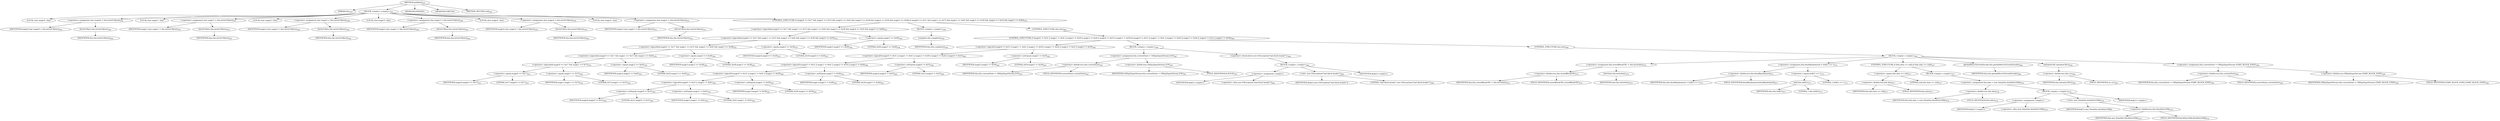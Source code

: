 digraph "initBlock" {  
"802" [label = <(METHOD,initBlock)<SUB>245</SUB>> ]
"31" [label = <(PARAM,this)<SUB>245</SUB>> ]
"803" [label = <(BLOCK,&lt;empty&gt;,&lt;empty&gt;)<SUB>245</SUB>> ]
"804" [label = <(LOCAL,char magic0: char)> ]
"805" [label = <(&lt;operator&gt;.assignment,char magic0 = this.bsGetUByte())<SUB>246</SUB>> ]
"806" [label = <(IDENTIFIER,magic0,char magic0 = this.bsGetUByte())<SUB>246</SUB>> ]
"807" [label = <(bsGetUByte,this.bsGetUByte())<SUB>246</SUB>> ]
"30" [label = <(IDENTIFIER,this,this.bsGetUByte())<SUB>246</SUB>> ]
"808" [label = <(LOCAL,char magic1: char)> ]
"809" [label = <(&lt;operator&gt;.assignment,char magic1 = this.bsGetUByte())<SUB>247</SUB>> ]
"810" [label = <(IDENTIFIER,magic1,char magic1 = this.bsGetUByte())<SUB>247</SUB>> ]
"811" [label = <(bsGetUByte,this.bsGetUByte())<SUB>247</SUB>> ]
"32" [label = <(IDENTIFIER,this,this.bsGetUByte())<SUB>247</SUB>> ]
"812" [label = <(LOCAL,char magic2: char)> ]
"813" [label = <(&lt;operator&gt;.assignment,char magic2 = this.bsGetUByte())<SUB>248</SUB>> ]
"814" [label = <(IDENTIFIER,magic2,char magic2 = this.bsGetUByte())<SUB>248</SUB>> ]
"815" [label = <(bsGetUByte,this.bsGetUByte())<SUB>248</SUB>> ]
"33" [label = <(IDENTIFIER,this,this.bsGetUByte())<SUB>248</SUB>> ]
"816" [label = <(LOCAL,char magic3: char)> ]
"817" [label = <(&lt;operator&gt;.assignment,char magic3 = this.bsGetUByte())<SUB>249</SUB>> ]
"818" [label = <(IDENTIFIER,magic3,char magic3 = this.bsGetUByte())<SUB>249</SUB>> ]
"819" [label = <(bsGetUByte,this.bsGetUByte())<SUB>249</SUB>> ]
"34" [label = <(IDENTIFIER,this,this.bsGetUByte())<SUB>249</SUB>> ]
"820" [label = <(LOCAL,char magic4: char)> ]
"821" [label = <(&lt;operator&gt;.assignment,char magic4 = this.bsGetUByte())<SUB>250</SUB>> ]
"822" [label = <(IDENTIFIER,magic4,char magic4 = this.bsGetUByte())<SUB>250</SUB>> ]
"823" [label = <(bsGetUByte,this.bsGetUByte())<SUB>250</SUB>> ]
"35" [label = <(IDENTIFIER,this,this.bsGetUByte())<SUB>250</SUB>> ]
"824" [label = <(LOCAL,char magic5: char)> ]
"825" [label = <(&lt;operator&gt;.assignment,char magic5 = this.bsGetUByte())<SUB>251</SUB>> ]
"826" [label = <(IDENTIFIER,magic5,char magic5 = this.bsGetUByte())<SUB>251</SUB>> ]
"827" [label = <(bsGetUByte,this.bsGetUByte())<SUB>251</SUB>> ]
"36" [label = <(IDENTIFIER,this,this.bsGetUByte())<SUB>251</SUB>> ]
"828" [label = <(CONTROL_STRUCTURE,if (magic0 == 0x17 &amp;&amp; magic1 == 0x72 &amp;&amp; magic2 == 0x45 &amp;&amp; magic3 == 0x38 &amp;&amp; magic4 == 0x50 &amp;&amp; magic5 == 0x90),if (magic0 == 0x17 &amp;&amp; magic1 == 0x72 &amp;&amp; magic2 == 0x45 &amp;&amp; magic3 == 0x38 &amp;&amp; magic4 == 0x50 &amp;&amp; magic5 == 0x90))<SUB>253</SUB>> ]
"829" [label = <(&lt;operator&gt;.logicalAnd,magic0 == 0x17 &amp;&amp; magic1 == 0x72 &amp;&amp; magic2 == 0x45 &amp;&amp; magic3 == 0x38 &amp;&amp; magic4 == 0x50 &amp;&amp; magic5 == 0x90)<SUB>253</SUB>> ]
"830" [label = <(&lt;operator&gt;.logicalAnd,magic0 == 0x17 &amp;&amp; magic1 == 0x72 &amp;&amp; magic2 == 0x45 &amp;&amp; magic3 == 0x38 &amp;&amp; magic4 == 0x50)<SUB>253</SUB>> ]
"831" [label = <(&lt;operator&gt;.logicalAnd,magic0 == 0x17 &amp;&amp; magic1 == 0x72 &amp;&amp; magic2 == 0x45 &amp;&amp; magic3 == 0x38)<SUB>253</SUB>> ]
"832" [label = <(&lt;operator&gt;.logicalAnd,magic0 == 0x17 &amp;&amp; magic1 == 0x72 &amp;&amp; magic2 == 0x45)<SUB>253</SUB>> ]
"833" [label = <(&lt;operator&gt;.logicalAnd,magic0 == 0x17 &amp;&amp; magic1 == 0x72)<SUB>253</SUB>> ]
"834" [label = <(&lt;operator&gt;.equals,magic0 == 0x17)<SUB>253</SUB>> ]
"835" [label = <(IDENTIFIER,magic0,magic0 == 0x17)<SUB>253</SUB>> ]
"836" [label = <(LITERAL,0x17,magic0 == 0x17)<SUB>253</SUB>> ]
"837" [label = <(&lt;operator&gt;.equals,magic1 == 0x72)<SUB>254</SUB>> ]
"838" [label = <(IDENTIFIER,magic1,magic1 == 0x72)<SUB>254</SUB>> ]
"839" [label = <(LITERAL,0x72,magic1 == 0x72)<SUB>254</SUB>> ]
"840" [label = <(&lt;operator&gt;.equals,magic2 == 0x45)<SUB>255</SUB>> ]
"841" [label = <(IDENTIFIER,magic2,magic2 == 0x45)<SUB>255</SUB>> ]
"842" [label = <(LITERAL,0x45,magic2 == 0x45)<SUB>255</SUB>> ]
"843" [label = <(&lt;operator&gt;.equals,magic3 == 0x38)<SUB>256</SUB>> ]
"844" [label = <(IDENTIFIER,magic3,magic3 == 0x38)<SUB>256</SUB>> ]
"845" [label = <(LITERAL,0x38,magic3 == 0x38)<SUB>256</SUB>> ]
"846" [label = <(&lt;operator&gt;.equals,magic4 == 0x50)<SUB>257</SUB>> ]
"847" [label = <(IDENTIFIER,magic4,magic4 == 0x50)<SUB>257</SUB>> ]
"848" [label = <(LITERAL,0x50,magic4 == 0x50)<SUB>257</SUB>> ]
"849" [label = <(&lt;operator&gt;.equals,magic5 == 0x90)<SUB>258</SUB>> ]
"850" [label = <(IDENTIFIER,magic5,magic5 == 0x90)<SUB>258</SUB>> ]
"851" [label = <(LITERAL,0x90,magic5 == 0x90)<SUB>258</SUB>> ]
"852" [label = <(BLOCK,&lt;empty&gt;,&lt;empty&gt;)<SUB>258</SUB>> ]
"853" [label = <(complete,this.complete())<SUB>259</SUB>> ]
"37" [label = <(IDENTIFIER,this,this.complete())<SUB>259</SUB>> ]
"854" [label = <(CONTROL_STRUCTURE,else,else)<SUB>260</SUB>> ]
"855" [label = <(CONTROL_STRUCTURE,if (magic0 != 0x31 || magic1 != 0x41 || magic2 != 0x59 || magic3 != 0x26 || magic4 != 0x53 || magic5 != 0x59),if (magic0 != 0x31 || magic1 != 0x41 || magic2 != 0x59 || magic3 != 0x26 || magic4 != 0x53 || magic5 != 0x59))<SUB>260</SUB>> ]
"856" [label = <(&lt;operator&gt;.logicalOr,magic0 != 0x31 || magic1 != 0x41 || magic2 != 0x59 || magic3 != 0x26 || magic4 != 0x53 || magic5 != 0x59)<SUB>260</SUB>> ]
"857" [label = <(&lt;operator&gt;.logicalOr,magic0 != 0x31 || magic1 != 0x41 || magic2 != 0x59 || magic3 != 0x26 || magic4 != 0x53)<SUB>260</SUB>> ]
"858" [label = <(&lt;operator&gt;.logicalOr,magic0 != 0x31 || magic1 != 0x41 || magic2 != 0x59 || magic3 != 0x26)<SUB>260</SUB>> ]
"859" [label = <(&lt;operator&gt;.logicalOr,magic0 != 0x31 || magic1 != 0x41 || magic2 != 0x59)<SUB>260</SUB>> ]
"860" [label = <(&lt;operator&gt;.logicalOr,magic0 != 0x31 || magic1 != 0x41)<SUB>260</SUB>> ]
"861" [label = <(&lt;operator&gt;.notEquals,magic0 != 0x31)<SUB>260</SUB>> ]
"862" [label = <(IDENTIFIER,magic0,magic0 != 0x31)<SUB>260</SUB>> ]
"863" [label = <(LITERAL,0x31,magic0 != 0x31)<SUB>260</SUB>> ]
"864" [label = <(&lt;operator&gt;.notEquals,magic1 != 0x41)<SUB>261</SUB>> ]
"865" [label = <(IDENTIFIER,magic1,magic1 != 0x41)<SUB>261</SUB>> ]
"866" [label = <(LITERAL,0x41,magic1 != 0x41)<SUB>261</SUB>> ]
"867" [label = <(&lt;operator&gt;.notEquals,magic2 != 0x59)<SUB>262</SUB>> ]
"868" [label = <(IDENTIFIER,magic2,magic2 != 0x59)<SUB>262</SUB>> ]
"869" [label = <(LITERAL,0x59,magic2 != 0x59)<SUB>262</SUB>> ]
"870" [label = <(&lt;operator&gt;.notEquals,magic3 != 0x26)<SUB>263</SUB>> ]
"871" [label = <(IDENTIFIER,magic3,magic3 != 0x26)<SUB>263</SUB>> ]
"872" [label = <(LITERAL,0x26,magic3 != 0x26)<SUB>263</SUB>> ]
"873" [label = <(&lt;operator&gt;.notEquals,magic4 != 0x53)<SUB>264</SUB>> ]
"874" [label = <(IDENTIFIER,magic4,magic4 != 0x53)<SUB>264</SUB>> ]
"875" [label = <(LITERAL,0x53,magic4 != 0x53)<SUB>264</SUB>> ]
"876" [label = <(&lt;operator&gt;.notEquals,magic5 != 0x59)<SUB>265</SUB>> ]
"877" [label = <(IDENTIFIER,magic5,magic5 != 0x59)<SUB>265</SUB>> ]
"878" [label = <(LITERAL,0x59,magic5 != 0x59)<SUB>265</SUB>> ]
"879" [label = <(BLOCK,&lt;empty&gt;,&lt;empty&gt;)<SUB>266</SUB>> ]
"880" [label = <(&lt;operator&gt;.assignment,this.currentState = CBZip2InputStream.EOF)<SUB>267</SUB>> ]
"881" [label = <(&lt;operator&gt;.fieldAccess,this.currentState)<SUB>267</SUB>> ]
"38" [label = <(IDENTIFIER,this,this.currentState = CBZip2InputStream.EOF)<SUB>267</SUB>> ]
"882" [label = <(FIELD_IDENTIFIER,currentState,currentState)<SUB>267</SUB>> ]
"883" [label = <(&lt;operator&gt;.fieldAccess,CBZip2InputStream.EOF)<SUB>267</SUB>> ]
"884" [label = <(IDENTIFIER,CBZip2InputStream,this.currentState = CBZip2InputStream.EOF)<SUB>267</SUB>> ]
"885" [label = <(FIELD_IDENTIFIER,EOF,EOF)<SUB>267</SUB>> ]
"886" [label = <(&lt;operator&gt;.throw,throw new IOException(&quot;bad block header&quot;);)<SUB>268</SUB>> ]
"887" [label = <(BLOCK,&lt;empty&gt;,&lt;empty&gt;)<SUB>268</SUB>> ]
"888" [label = <(&lt;operator&gt;.assignment,&lt;empty&gt;)> ]
"889" [label = <(IDENTIFIER,$obj12,&lt;empty&gt;)> ]
"890" [label = <(&lt;operator&gt;.alloc,new IOException(&quot;bad block header&quot;))<SUB>268</SUB>> ]
"891" [label = <(&lt;init&gt;,new IOException(&quot;bad block header&quot;))<SUB>268</SUB>> ]
"892" [label = <(IDENTIFIER,$obj12,new IOException(&quot;bad block header&quot;))> ]
"893" [label = <(LITERAL,&quot;bad block header&quot;,new IOException(&quot;bad block header&quot;))<SUB>268</SUB>> ]
"894" [label = <(IDENTIFIER,$obj12,&lt;empty&gt;)> ]
"895" [label = <(CONTROL_STRUCTURE,else,else)<SUB>269</SUB>> ]
"896" [label = <(BLOCK,&lt;empty&gt;,&lt;empty&gt;)<SUB>269</SUB>> ]
"897" [label = <(&lt;operator&gt;.assignment,this.storedBlockCRC = this.bsGetInt())<SUB>270</SUB>> ]
"898" [label = <(&lt;operator&gt;.fieldAccess,this.storedBlockCRC)<SUB>270</SUB>> ]
"39" [label = <(IDENTIFIER,this,this.storedBlockCRC = this.bsGetInt())<SUB>270</SUB>> ]
"899" [label = <(FIELD_IDENTIFIER,storedBlockCRC,storedBlockCRC)<SUB>270</SUB>> ]
"900" [label = <(bsGetInt,this.bsGetInt())<SUB>270</SUB>> ]
"40" [label = <(IDENTIFIER,this,this.bsGetInt())<SUB>270</SUB>> ]
"901" [label = <(&lt;operator&gt;.assignment,this.blockRandomised = bsR(1) == 1)<SUB>271</SUB>> ]
"902" [label = <(&lt;operator&gt;.fieldAccess,this.blockRandomised)<SUB>271</SUB>> ]
"41" [label = <(IDENTIFIER,this,this.blockRandomised = bsR(1) == 1)<SUB>271</SUB>> ]
"903" [label = <(FIELD_IDENTIFIER,blockRandomised,blockRandomised)<SUB>271</SUB>> ]
"904" [label = <(&lt;operator&gt;.equals,bsR(1) == 1)<SUB>271</SUB>> ]
"905" [label = <(bsR,this.bsR(1))<SUB>271</SUB>> ]
"42" [label = <(IDENTIFIER,this,this.bsR(1))<SUB>271</SUB>> ]
"906" [label = <(LITERAL,1,this.bsR(1))<SUB>271</SUB>> ]
"907" [label = <(LITERAL,1,bsR(1) == 1)<SUB>271</SUB>> ]
"908" [label = <(CONTROL_STRUCTURE,if (this.data == null),if (this.data == null))<SUB>277</SUB>> ]
"909" [label = <(&lt;operator&gt;.equals,this.data == null)<SUB>277</SUB>> ]
"910" [label = <(&lt;operator&gt;.fieldAccess,this.data)<SUB>277</SUB>> ]
"43" [label = <(IDENTIFIER,this,this.data == null)<SUB>277</SUB>> ]
"911" [label = <(FIELD_IDENTIFIER,data,data)<SUB>277</SUB>> ]
"912" [label = <(LITERAL,null,this.data == null)<SUB>277</SUB>> ]
"913" [label = <(BLOCK,&lt;empty&gt;,&lt;empty&gt;)<SUB>277</SUB>> ]
"914" [label = <(&lt;operator&gt;.assignment,this.data = new Data(this.blockSize100k))<SUB>278</SUB>> ]
"915" [label = <(&lt;operator&gt;.fieldAccess,this.data)<SUB>278</SUB>> ]
"44" [label = <(IDENTIFIER,this,this.data = new Data(this.blockSize100k))<SUB>278</SUB>> ]
"916" [label = <(FIELD_IDENTIFIER,data,data)<SUB>278</SUB>> ]
"917" [label = <(BLOCK,&lt;empty&gt;,&lt;empty&gt;)<SUB>278</SUB>> ]
"918" [label = <(&lt;operator&gt;.assignment,&lt;empty&gt;)> ]
"919" [label = <(IDENTIFIER,$obj13,&lt;empty&gt;)> ]
"920" [label = <(&lt;operator&gt;.alloc,new Data(this.blockSize100k))<SUB>278</SUB>> ]
"921" [label = <(&lt;init&gt;,new Data(this.blockSize100k))<SUB>278</SUB>> ]
"922" [label = <(IDENTIFIER,$obj13,new Data(this.blockSize100k))> ]
"923" [label = <(&lt;operator&gt;.fieldAccess,this.blockSize100k)<SUB>278</SUB>> ]
"45" [label = <(IDENTIFIER,this,new Data(this.blockSize100k))<SUB>278</SUB>> ]
"924" [label = <(FIELD_IDENTIFIER,blockSize100k,blockSize100k)<SUB>278</SUB>> ]
"925" [label = <(IDENTIFIER,$obj13,&lt;empty&gt;)> ]
"926" [label = <(getAndMoveToFrontDecode,this.getAndMoveToFrontDecode())<SUB>282</SUB>> ]
"46" [label = <(IDENTIFIER,this,this.getAndMoveToFrontDecode())<SUB>282</SUB>> ]
"927" [label = <(initialiseCRC,initialiseCRC())<SUB>284</SUB>> ]
"928" [label = <(&lt;operator&gt;.fieldAccess,this.crc)<SUB>284</SUB>> ]
"47" [label = <(IDENTIFIER,this,initialiseCRC())<SUB>284</SUB>> ]
"929" [label = <(FIELD_IDENTIFIER,crc,crc)<SUB>284</SUB>> ]
"930" [label = <(&lt;operator&gt;.assignment,this.currentState = CBZip2InputStream.START_BLOCK_STATE)<SUB>285</SUB>> ]
"931" [label = <(&lt;operator&gt;.fieldAccess,this.currentState)<SUB>285</SUB>> ]
"48" [label = <(IDENTIFIER,this,this.currentState = CBZip2InputStream.START_BLOCK_STATE)<SUB>285</SUB>> ]
"932" [label = <(FIELD_IDENTIFIER,currentState,currentState)<SUB>285</SUB>> ]
"933" [label = <(&lt;operator&gt;.fieldAccess,CBZip2InputStream.START_BLOCK_STATE)<SUB>285</SUB>> ]
"934" [label = <(IDENTIFIER,CBZip2InputStream,this.currentState = CBZip2InputStream.START_BLOCK_STATE)<SUB>285</SUB>> ]
"935" [label = <(FIELD_IDENTIFIER,START_BLOCK_STATE,START_BLOCK_STATE)<SUB>285</SUB>> ]
"936" [label = <(MODIFIER,PRIVATE)> ]
"937" [label = <(MODIFIER,VIRTUAL)> ]
"938" [label = <(METHOD_RETURN,void)<SUB>245</SUB>> ]
  "802" -> "31" 
  "802" -> "803" 
  "802" -> "936" 
  "802" -> "937" 
  "802" -> "938" 
  "803" -> "804" 
  "803" -> "805" 
  "803" -> "808" 
  "803" -> "809" 
  "803" -> "812" 
  "803" -> "813" 
  "803" -> "816" 
  "803" -> "817" 
  "803" -> "820" 
  "803" -> "821" 
  "803" -> "824" 
  "803" -> "825" 
  "803" -> "828" 
  "805" -> "806" 
  "805" -> "807" 
  "807" -> "30" 
  "809" -> "810" 
  "809" -> "811" 
  "811" -> "32" 
  "813" -> "814" 
  "813" -> "815" 
  "815" -> "33" 
  "817" -> "818" 
  "817" -> "819" 
  "819" -> "34" 
  "821" -> "822" 
  "821" -> "823" 
  "823" -> "35" 
  "825" -> "826" 
  "825" -> "827" 
  "827" -> "36" 
  "828" -> "829" 
  "828" -> "852" 
  "828" -> "854" 
  "829" -> "830" 
  "829" -> "849" 
  "830" -> "831" 
  "830" -> "846" 
  "831" -> "832" 
  "831" -> "843" 
  "832" -> "833" 
  "832" -> "840" 
  "833" -> "834" 
  "833" -> "837" 
  "834" -> "835" 
  "834" -> "836" 
  "837" -> "838" 
  "837" -> "839" 
  "840" -> "841" 
  "840" -> "842" 
  "843" -> "844" 
  "843" -> "845" 
  "846" -> "847" 
  "846" -> "848" 
  "849" -> "850" 
  "849" -> "851" 
  "852" -> "853" 
  "853" -> "37" 
  "854" -> "855" 
  "855" -> "856" 
  "855" -> "879" 
  "855" -> "895" 
  "856" -> "857" 
  "856" -> "876" 
  "857" -> "858" 
  "857" -> "873" 
  "858" -> "859" 
  "858" -> "870" 
  "859" -> "860" 
  "859" -> "867" 
  "860" -> "861" 
  "860" -> "864" 
  "861" -> "862" 
  "861" -> "863" 
  "864" -> "865" 
  "864" -> "866" 
  "867" -> "868" 
  "867" -> "869" 
  "870" -> "871" 
  "870" -> "872" 
  "873" -> "874" 
  "873" -> "875" 
  "876" -> "877" 
  "876" -> "878" 
  "879" -> "880" 
  "879" -> "886" 
  "880" -> "881" 
  "880" -> "883" 
  "881" -> "38" 
  "881" -> "882" 
  "883" -> "884" 
  "883" -> "885" 
  "886" -> "887" 
  "887" -> "888" 
  "887" -> "891" 
  "887" -> "894" 
  "888" -> "889" 
  "888" -> "890" 
  "891" -> "892" 
  "891" -> "893" 
  "895" -> "896" 
  "896" -> "897" 
  "896" -> "901" 
  "896" -> "908" 
  "896" -> "926" 
  "896" -> "927" 
  "896" -> "930" 
  "897" -> "898" 
  "897" -> "900" 
  "898" -> "39" 
  "898" -> "899" 
  "900" -> "40" 
  "901" -> "902" 
  "901" -> "904" 
  "902" -> "41" 
  "902" -> "903" 
  "904" -> "905" 
  "904" -> "907" 
  "905" -> "42" 
  "905" -> "906" 
  "908" -> "909" 
  "908" -> "913" 
  "909" -> "910" 
  "909" -> "912" 
  "910" -> "43" 
  "910" -> "911" 
  "913" -> "914" 
  "914" -> "915" 
  "914" -> "917" 
  "915" -> "44" 
  "915" -> "916" 
  "917" -> "918" 
  "917" -> "921" 
  "917" -> "925" 
  "918" -> "919" 
  "918" -> "920" 
  "921" -> "922" 
  "921" -> "923" 
  "923" -> "45" 
  "923" -> "924" 
  "926" -> "46" 
  "927" -> "928" 
  "928" -> "47" 
  "928" -> "929" 
  "930" -> "931" 
  "930" -> "933" 
  "931" -> "48" 
  "931" -> "932" 
  "933" -> "934" 
  "933" -> "935" 
}
